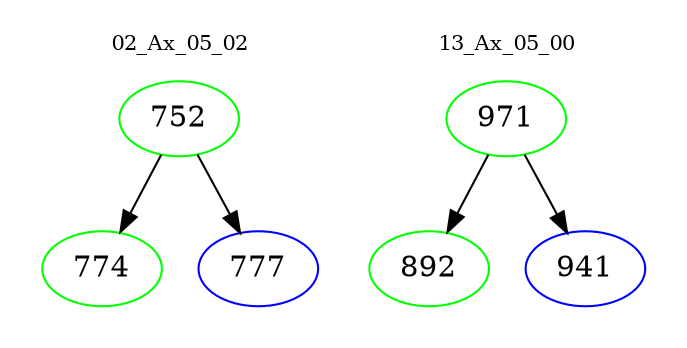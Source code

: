 digraph{
subgraph cluster_0 {
color = white
label = "02_Ax_05_02";
fontsize=10;
T0_752 [label="752", color="green"]
T0_752 -> T0_774 [color="black"]
T0_774 [label="774", color="green"]
T0_752 -> T0_777 [color="black"]
T0_777 [label="777", color="blue"]
}
subgraph cluster_1 {
color = white
label = "13_Ax_05_00";
fontsize=10;
T1_971 [label="971", color="green"]
T1_971 -> T1_892 [color="black"]
T1_892 [label="892", color="green"]
T1_971 -> T1_941 [color="black"]
T1_941 [label="941", color="blue"]
}
}
